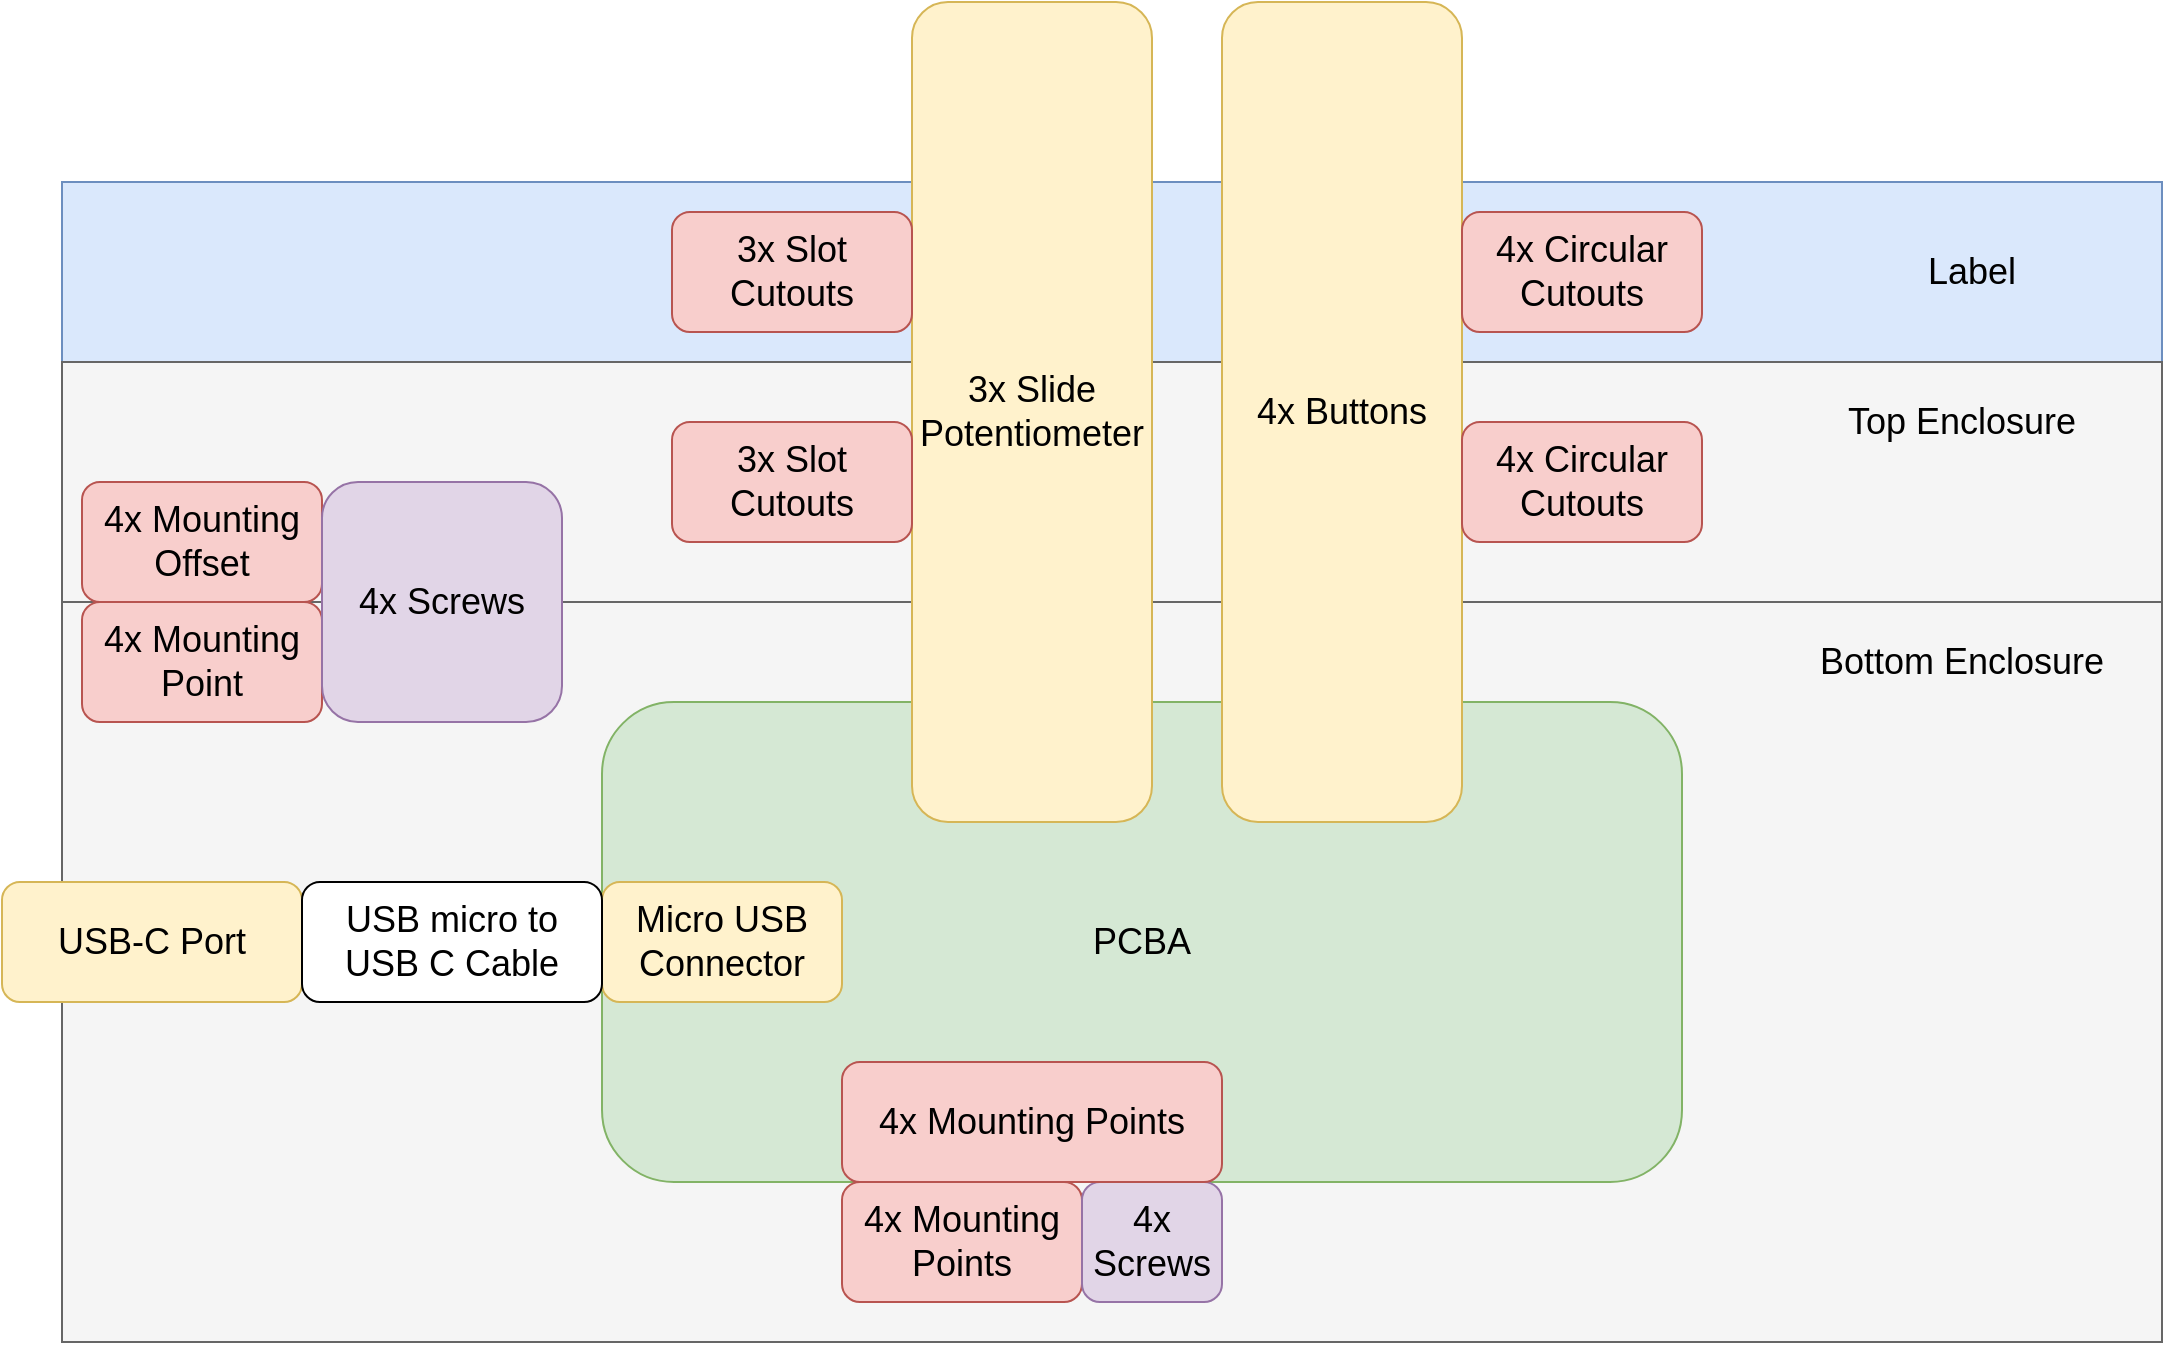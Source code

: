 <mxfile version="14.4.3" type="device"><diagram id="YMoJNQ-dleG7kNQDypyz" name="Page-1"><mxGraphModel dx="1326" dy="778" grid="1" gridSize="10" guides="1" tooltips="1" connect="1" arrows="1" fold="1" page="1" pageScale="1" pageWidth="850" pageHeight="1100" math="0" shadow="0"><root><mxCell id="0"/><mxCell id="1" parent="0"/><mxCell id="Y1pup-vf0WbuwUsOJs_B-14" value="" style="rounded=0;whiteSpace=wrap;html=1;fillColor=#dae8fc;strokeColor=#6c8ebf;" vertex="1" parent="1"><mxGeometry x="60" y="270" width="1050" height="90" as="geometry"/></mxCell><mxCell id="Y1pup-vf0WbuwUsOJs_B-1" value="" style="rounded=0;whiteSpace=wrap;html=1;fillColor=#f5f5f5;strokeColor=#666666;fontColor=#333333;" vertex="1" parent="1"><mxGeometry x="60" y="360" width="1050" height="120" as="geometry"/></mxCell><mxCell id="Y1pup-vf0WbuwUsOJs_B-2" value="" style="rounded=0;whiteSpace=wrap;html=1;fillColor=#f5f5f5;strokeColor=#666666;fontColor=#333333;" vertex="1" parent="1"><mxGeometry x="60" y="480" width="1050" height="370" as="geometry"/></mxCell><mxCell id="Y1pup-vf0WbuwUsOJs_B-3" value="&lt;font style=&quot;font-size: 18px&quot;&gt;Top Enclosure&lt;/font&gt;" style="text;html=1;strokeColor=none;fillColor=none;align=center;verticalAlign=middle;whiteSpace=wrap;rounded=0;" vertex="1" parent="1"><mxGeometry x="945" y="380" width="130" height="20" as="geometry"/></mxCell><mxCell id="Y1pup-vf0WbuwUsOJs_B-4" value="&lt;font style=&quot;font-size: 18px&quot;&gt;Bottom Enclosure&lt;/font&gt;" style="text;html=1;strokeColor=none;fillColor=none;align=center;verticalAlign=middle;whiteSpace=wrap;rounded=0;" vertex="1" parent="1"><mxGeometry x="920" y="500" width="180" height="20" as="geometry"/></mxCell><mxCell id="Y1pup-vf0WbuwUsOJs_B-5" value="&lt;font style=&quot;font-size: 18px&quot;&gt;PCBA&lt;/font&gt;" style="rounded=1;whiteSpace=wrap;html=1;fillColor=#d5e8d4;strokeColor=#82b366;" vertex="1" parent="1"><mxGeometry x="330" y="530" width="540" height="240" as="geometry"/></mxCell><mxCell id="Y1pup-vf0WbuwUsOJs_B-6" value="&lt;font style=&quot;font-size: 18px&quot;&gt;4x Mounting Points&lt;/font&gt;" style="rounded=1;whiteSpace=wrap;html=1;fillColor=#f8cecc;strokeColor=#b85450;" vertex="1" parent="1"><mxGeometry x="450" y="770" width="120" height="60" as="geometry"/></mxCell><mxCell id="Y1pup-vf0WbuwUsOJs_B-7" value="&lt;font style=&quot;font-size: 18px&quot;&gt;4x Screws&lt;/font&gt;" style="rounded=1;whiteSpace=wrap;html=1;fillColor=#e1d5e7;strokeColor=#9673a6;" vertex="1" parent="1"><mxGeometry x="570" y="770" width="70" height="60" as="geometry"/></mxCell><mxCell id="Y1pup-vf0WbuwUsOJs_B-8" value="&lt;font style=&quot;font-size: 18px&quot;&gt;4x Mounting Points&lt;/font&gt;" style="rounded=1;whiteSpace=wrap;html=1;fillColor=#f8cecc;strokeColor=#b85450;" vertex="1" parent="1"><mxGeometry x="450" y="710" width="190" height="60" as="geometry"/></mxCell><mxCell id="Y1pup-vf0WbuwUsOJs_B-9" value="&lt;font style=&quot;font-size: 18px&quot;&gt;3x Slide Potentiometer&lt;/font&gt;" style="rounded=1;whiteSpace=wrap;html=1;fillColor=#fff2cc;strokeColor=#d6b656;" vertex="1" parent="1"><mxGeometry x="485" y="180" width="120" height="410" as="geometry"/></mxCell><mxCell id="Y1pup-vf0WbuwUsOJs_B-10" value="&lt;font style=&quot;font-size: 18px&quot;&gt;4x Buttons&lt;/font&gt;" style="rounded=1;whiteSpace=wrap;html=1;fillColor=#fff2cc;strokeColor=#d6b656;" vertex="1" parent="1"><mxGeometry x="640" y="180" width="120" height="410" as="geometry"/></mxCell><mxCell id="Y1pup-vf0WbuwUsOJs_B-11" value="&lt;font style=&quot;font-size: 18px&quot;&gt;3x Slot Cutouts&lt;/font&gt;" style="rounded=1;whiteSpace=wrap;html=1;fillColor=#f8cecc;strokeColor=#b85450;" vertex="1" parent="1"><mxGeometry x="365" y="390" width="120" height="60" as="geometry"/></mxCell><mxCell id="Y1pup-vf0WbuwUsOJs_B-12" value="&lt;font style=&quot;font-size: 18px&quot;&gt;4x Circular Cutouts&lt;/font&gt;" style="rounded=1;whiteSpace=wrap;html=1;fillColor=#f8cecc;strokeColor=#b85450;" vertex="1" parent="1"><mxGeometry x="760" y="390" width="120" height="60" as="geometry"/></mxCell><mxCell id="Y1pup-vf0WbuwUsOJs_B-15" value="&lt;font style=&quot;font-size: 18px&quot;&gt;Label&lt;/font&gt;" style="text;html=1;strokeColor=none;fillColor=none;align=center;verticalAlign=middle;whiteSpace=wrap;rounded=0;" vertex="1" parent="1"><mxGeometry x="950" y="305" width="130" height="20" as="geometry"/></mxCell><mxCell id="Y1pup-vf0WbuwUsOJs_B-16" value="&lt;font style=&quot;font-size: 18px&quot;&gt;3x Slot Cutouts&lt;/font&gt;" style="rounded=1;whiteSpace=wrap;html=1;fillColor=#f8cecc;strokeColor=#b85450;" vertex="1" parent="1"><mxGeometry x="365" y="285" width="120" height="60" as="geometry"/></mxCell><mxCell id="Y1pup-vf0WbuwUsOJs_B-17" value="&lt;font style=&quot;font-size: 18px&quot;&gt;4x Circular Cutouts&lt;/font&gt;" style="rounded=1;whiteSpace=wrap;html=1;fillColor=#f8cecc;strokeColor=#b85450;" vertex="1" parent="1"><mxGeometry x="760" y="285" width="120" height="60" as="geometry"/></mxCell><mxCell id="Y1pup-vf0WbuwUsOJs_B-18" value="&lt;font style=&quot;font-size: 18px&quot;&gt;Micro USB Connector&lt;/font&gt;" style="rounded=1;whiteSpace=wrap;html=1;fillColor=#fff2cc;strokeColor=#d6b656;" vertex="1" parent="1"><mxGeometry x="330" y="620" width="120" height="60" as="geometry"/></mxCell><mxCell id="Y1pup-vf0WbuwUsOJs_B-19" value="&lt;font style=&quot;font-size: 18px&quot;&gt;USB-C Port&lt;/font&gt;" style="rounded=1;whiteSpace=wrap;html=1;fillColor=#fff2cc;strokeColor=#d6b656;" vertex="1" parent="1"><mxGeometry x="30" y="620" width="150" height="60" as="geometry"/></mxCell><mxCell id="Y1pup-vf0WbuwUsOJs_B-20" value="&lt;font style=&quot;font-size: 18px&quot;&gt;USB micro to USB C Cable&lt;/font&gt;" style="rounded=1;whiteSpace=wrap;html=1;" vertex="1" parent="1"><mxGeometry x="180" y="620" width="150" height="60" as="geometry"/></mxCell><mxCell id="Y1pup-vf0WbuwUsOJs_B-21" value="&lt;font style=&quot;font-size: 18px&quot;&gt;4x Mounting Offset&lt;/font&gt;" style="rounded=1;whiteSpace=wrap;html=1;fillColor=#f8cecc;strokeColor=#b85450;" vertex="1" parent="1"><mxGeometry x="70" y="420" width="120" height="60" as="geometry"/></mxCell><mxCell id="Y1pup-vf0WbuwUsOJs_B-22" value="&lt;font style=&quot;font-size: 18px&quot;&gt;4x Mounting Point&lt;/font&gt;" style="rounded=1;whiteSpace=wrap;html=1;fillColor=#f8cecc;strokeColor=#b85450;" vertex="1" parent="1"><mxGeometry x="70" y="480" width="120" height="60" as="geometry"/></mxCell><mxCell id="Y1pup-vf0WbuwUsOJs_B-23" value="&lt;font style=&quot;font-size: 18px&quot;&gt;4x Screws&lt;/font&gt;" style="rounded=1;whiteSpace=wrap;html=1;fillColor=#e1d5e7;strokeColor=#9673a6;" vertex="1" parent="1"><mxGeometry x="190" y="420" width="120" height="120" as="geometry"/></mxCell></root></mxGraphModel></diagram></mxfile>